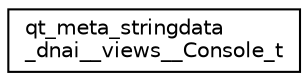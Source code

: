 digraph "Graphical Class Hierarchy"
{
  edge [fontname="Helvetica",fontsize="10",labelfontname="Helvetica",labelfontsize="10"];
  node [fontname="Helvetica",fontsize="10",shape=record];
  rankdir="LR";
  Node1 [label="qt_meta_stringdata\l_dnai__views__Console_t",height=0.2,width=0.4,color="black", fillcolor="white", style="filled",URL="$structqt__meta__stringdata__dnai____views_____console__t.html"];
}
